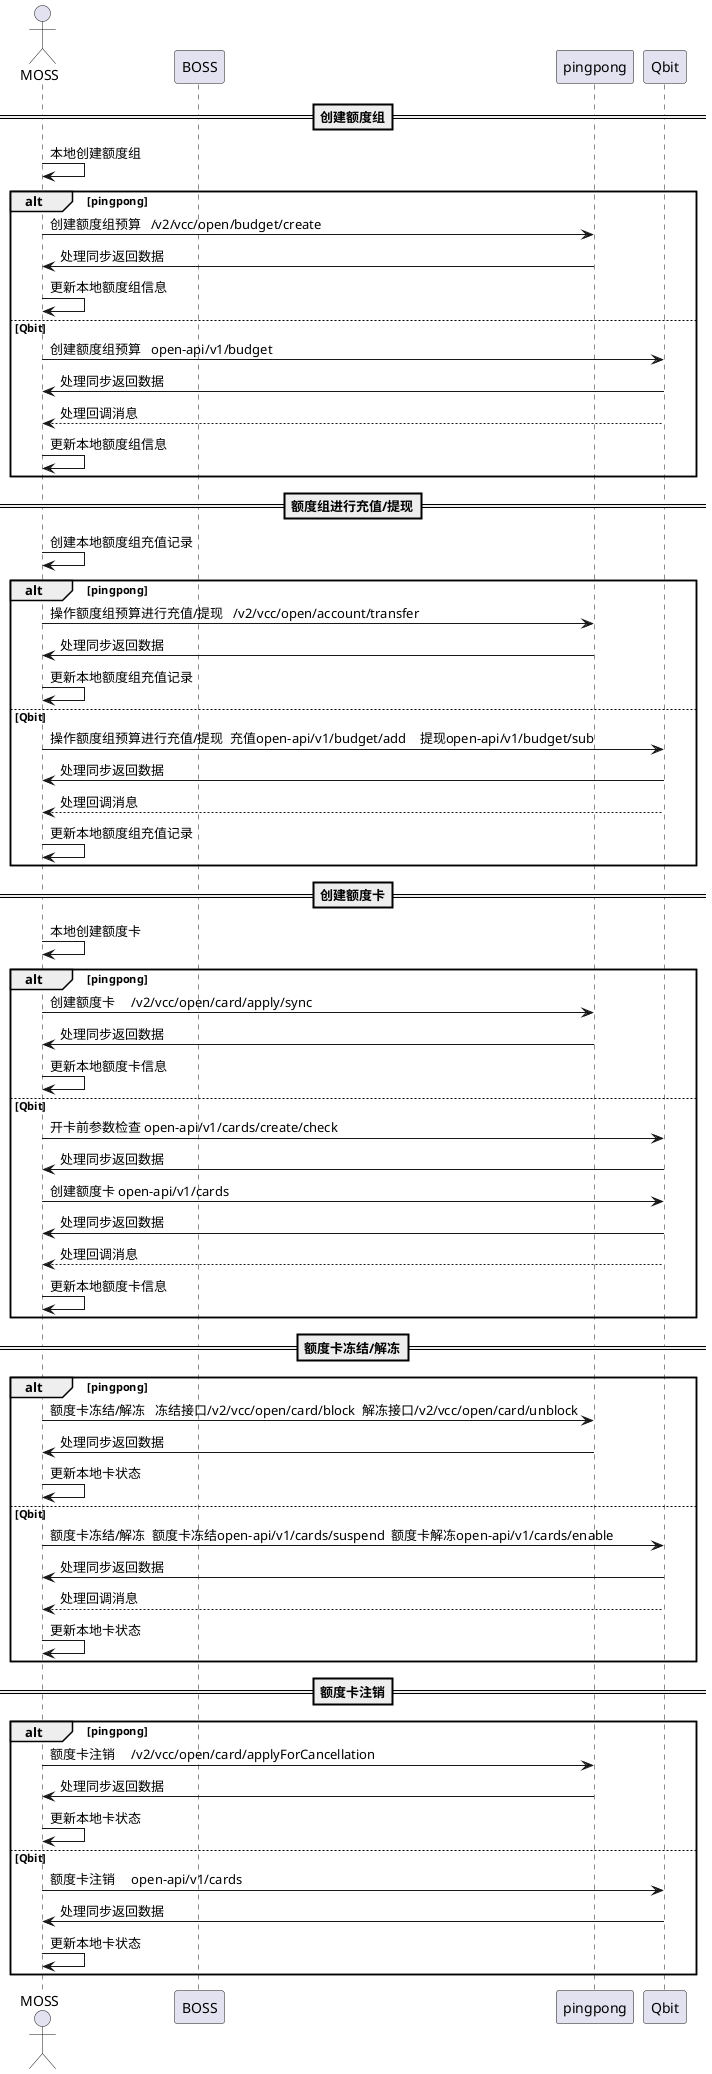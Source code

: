 @startuml
'https://plantuml.com/sequence-diagram

actor MOSS
participant BOSS
participant pingpong
participant Qbit

== 创建额度组==
    MOSS -> MOSS: 本地创建额度组
alt pingpong
    MOSS -> pingpong: 创建额度组预算   /v2/vcc/open/budget/create
    pingpong -> MOSS: 处理同步返回数据
    MOSS -> MOSS: 更新本地额度组信息
else Qbit
    MOSS -> Qbit: 创建额度组预算   open-api/v1/budget
    Qbit -> MOSS: 处理同步返回数据
    Qbit ---> MOSS: 处理回调消息
    MOSS -> MOSS: 更新本地额度组信息

end

== 额度组进行充值/提现==
    MOSS -> MOSS: 创建本地额度组充值记录
alt pingpong
    MOSS -> pingpong: 操作额度组预算进行充值/提现   /v2/vcc/open/account/transfer
    pingpong -> MOSS: 处理同步返回数据
    MOSS -> MOSS: 更新本地额度组充值记录
else Qbit
    MOSS -> Qbit:操作额度组预算进行充值/提现  充值open-api/v1/budget/add    提现open-api/v1/budget/sub
    Qbit -> MOSS:处理同步返回数据
    Qbit ---> MOSS:处理回调消息
    MOSS -> MOSS: 更新本地额度组充值记录

end
== 创建额度卡==
    MOSS -> MOSS: 本地创建额度卡
alt pingpong
    MOSS -> pingpong: 创建额度卡     /v2/vcc/open/card/apply/sync
    pingpong -> MOSS: 处理同步返回数据
    MOSS -> MOSS: 更新本地额度卡信息
else Qbit
    MOSS -> Qbit: 开卡前参数检查 open-api/v1/cards/create/check
    Qbit -> MOSS: 处理同步返回数据
    MOSS -> Qbit: 创建额度卡 open-api/v1/cards
    Qbit -> MOSS: 处理同步返回数据
    Qbit ---> MOSS: 处理回调消息
    MOSS -> MOSS: 更新本地额度卡信息

end
== 额度卡冻结/解冻==
alt pingpong
    MOSS -> pingpong:额度卡冻结/解冻   冻结接口/v2/vcc/open/card/block  解冻接口/v2/vcc/open/card/unblock
    pingpong -> MOSS:处理同步返回数据
    MOSS -> MOSS: 更新本地卡状态
else Qbit
    MOSS -> Qbit: 额度卡冻结/解冻  额度卡冻结open-api/v1/cards/suspend  额度卡解冻open-api/v1/cards/enable
    Qbit -> MOSS: 处理同步返回数据
    Qbit ---> MOSS: 处理回调消息
    MOSS -> MOSS: 更新本地卡状态

end

== 额度卡注销==
alt pingpong
    MOSS -> pingpong: 额度卡注销     /v2/vcc/open/card/applyForCancellation
    pingpong -> MOSS: 处理同步返回数据
    MOSS -> MOSS: 更新本地卡状态
else Qbit
    MOSS -> Qbit: 额度卡注销     open-api/v1/cards
    Qbit -> MOSS: 处理同步返回数据
    MOSS -> MOSS: 更新本地卡状态

end


'== 不同渠道组与组的转账==
'alt pingpong
'    MOSS -> MOSS:记一条本地第一阶段组与商户账户之间的的提现记录
'    MOSS -> pingpong:进行第一阶段 对应渠道内转账（此处pp为示范）
'    MOSS -> MOSS:更新第一条记录的状态（true/false）,如果为false禁止下一步操作并提示
'    MOSS -> MOSS:根据第一条记录状态更新本地对应数据
'    MOSS -> MOSS:记一条本地第二阶段组与商户账户之间的的充值记录（两条记录之间进行关联）
'    MOSS -> Qbit:进行第二阶段 对应渠道内转账（此处qbit为示范）
'    MOSS -> MOSS:更新第二条记录的状态（true/false）如果为true执行1-x,否则执行2-x
'    MOSS -> MOSS:1-1 更新本地对应数据,并返回成功
'    MOSS -> pingpong:2-1 进行对应渠道内转账（此处pp为示范）
'    MOSS -> MOSS:2-2 更新本地对应数据
'
'end

@enduml